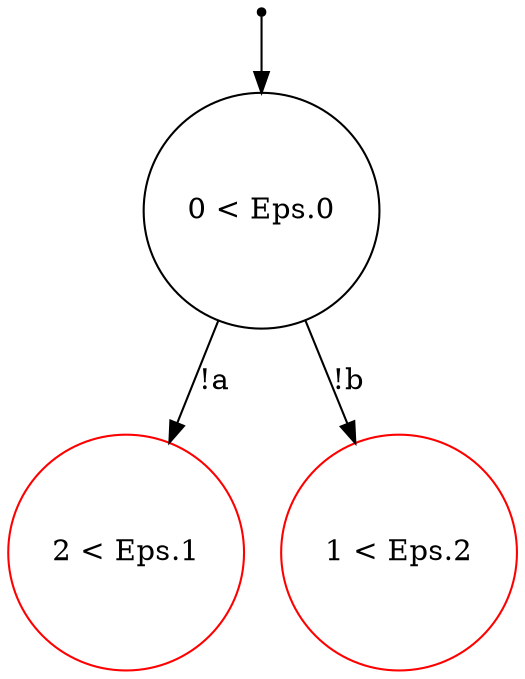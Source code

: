 digraph {
 node [shape=point] ENTRY
 node [shape=circle]
2 [label="2 < Eps.1
" color="red"]
1 [label="1 < Eps.2
" color="red"]
0 [label="0 < Eps.0
"]
ENTRY -> 0
0 -> 1 [label="!b"]
0 -> 2 [label="!a"]

}